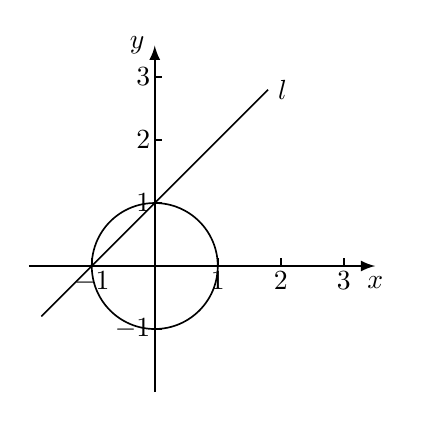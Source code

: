 \begin{tikzpicture}[>=latex, semithick, scale=.8]
  \draw[->, thick] (-2,0) -- (3.5,0) node[below] {$x$};
  \draw[->, thick] (0,-2) -- (0,3.5) node[left] {$y$};
  \foreach \i in {-1,1,2,3} {
    \draw (\i,0) node[below=-1.5pt] {$\i$} -- (\i, 0.12);
    \draw (0,\i) node[left=-2pt] {$\i$} -- (0.12,\i);
  }
  \draw (0,0) circle (1cm);
  \draw[smooth, domain=-1.8:1.8] plot (\x, \x+1) node[right] {$l$};
\end{tikzpicture}